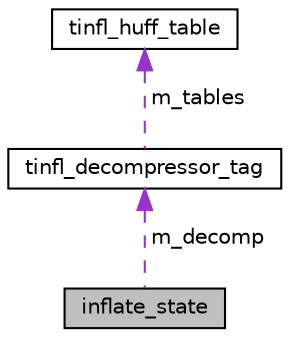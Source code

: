 digraph "inflate_state"
{
  edge [fontname="Helvetica",fontsize="10",labelfontname="Helvetica",labelfontsize="10"];
  node [fontname="Helvetica",fontsize="10",shape=record];
  Node1 [label="inflate_state",height=0.2,width=0.4,color="black", fillcolor="grey75", style="filled", fontcolor="black"];
  Node2 -> Node1 [dir="back",color="darkorchid3",fontsize="10",style="dashed",label=" m_decomp" ];
  Node2 [label="tinfl_decompressor_tag",height=0.2,width=0.4,color="black", fillcolor="white", style="filled",URL="$structtinfl__decompressor__tag.html"];
  Node3 -> Node2 [dir="back",color="darkorchid3",fontsize="10",style="dashed",label=" m_tables" ];
  Node3 [label="tinfl_huff_table",height=0.2,width=0.4,color="black", fillcolor="white", style="filled",URL="$structtinfl__huff__table.html"];
}
